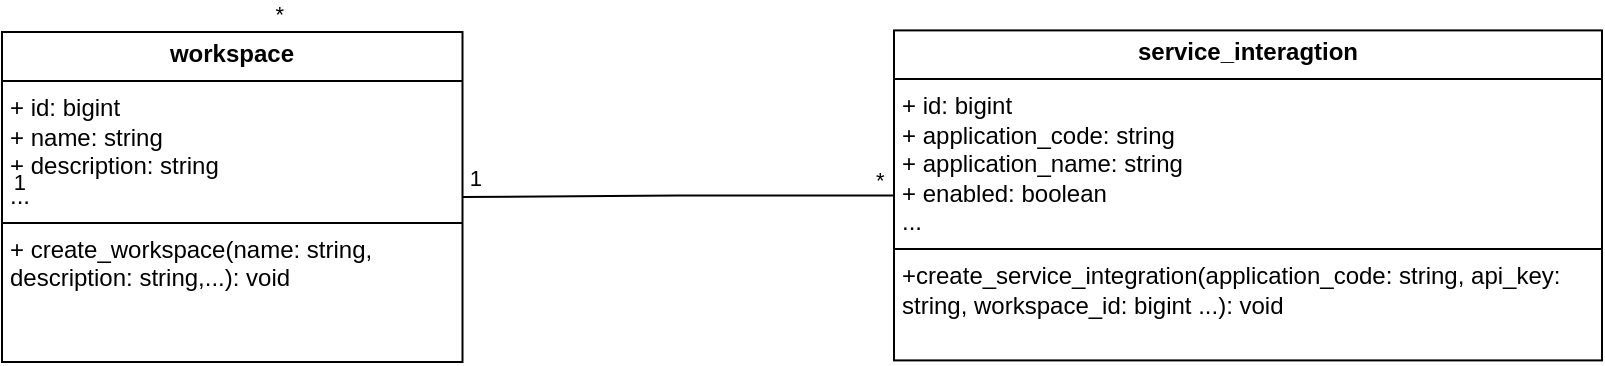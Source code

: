 <mxfile version="26.1.0">
  <diagram name="第 1 页" id="XkgLaHYKLr-8H4xV_Dao">
    <mxGraphModel dx="-112" dy="688" grid="0" gridSize="10" guides="1" tooltips="1" connect="1" arrows="1" fold="1" page="0" pageScale="1" pageWidth="827" pageHeight="1169" math="0" shadow="0">
      <root>
        <mxCell id="0" />
        <mxCell id="1" parent="0" />
        <mxCell id="7sqkxOELv0YCA9iJVdpb-1" value="1" style="resizable=0;align=right;verticalAlign=bottom;labelBackgroundColor=none;fontSize=12;" connectable="0" vertex="1" parent="1">
          <mxGeometry x="1318" y="181" as="geometry" />
        </mxCell>
        <mxCell id="7sqkxOELv0YCA9iJVdpb-2" value="*" style="edgeLabel;html=1;align=center;verticalAlign=middle;resizable=0;points=[];" vertex="1" connectable="0" parent="1">
          <mxGeometry x="1332" y="187" as="geometry" />
        </mxCell>
        <mxCell id="7sqkxOELv0YCA9iJVdpb-3" value="&lt;p style=&quot;margin:0px;margin-top:4px;text-align:center;&quot;&gt;&lt;b&gt;workspace&lt;/b&gt;&lt;/p&gt;&lt;hr size=&quot;1&quot; style=&quot;border-style:solid;&quot;&gt;&lt;p style=&quot;margin:0px;margin-left:4px;&quot;&gt;&lt;span style=&quot;background-color: transparent; color: light-dark(rgb(0, 0, 0), rgb(255, 255, 255));&quot;&gt;+ id: bigint&lt;/span&gt;&lt;/p&gt;&lt;p style=&quot;margin:0px;margin-left:4px;&quot;&gt;+ name: string&lt;/p&gt;&lt;p style=&quot;margin:0px;margin-left:4px;&quot;&gt;+ description: string&lt;/p&gt;&lt;p style=&quot;margin:0px;margin-left:4px;&quot;&gt;...&lt;/p&gt;&lt;hr size=&quot;1&quot; style=&quot;border-style:solid;&quot;&gt;&lt;p style=&quot;margin:0px;margin-left:4px;&quot;&gt;&lt;span style=&quot;background-color: transparent; color: light-dark(rgb(0, 0, 0), rgb(255, 255, 255));&quot;&gt;+ create_workspace(name: string, description: string,...): void&lt;/span&gt;&lt;/p&gt;" style="verticalAlign=top;align=left;overflow=fill;html=1;whiteSpace=wrap;" vertex="1" parent="1">
          <mxGeometry x="1246" y="60" width="230.25" height="165" as="geometry" />
        </mxCell>
        <mxCell id="7sqkxOELv0YCA9iJVdpb-4" value="*" style="edgeLabel;resizable=0;html=1;align=right;verticalAlign=bottom;" connectable="0" vertex="1" parent="1">
          <mxGeometry x="1387.125" y="59.2" as="geometry" />
        </mxCell>
        <mxCell id="7sqkxOELv0YCA9iJVdpb-5" value="1" style="edgeLabel;resizable=0;html=1;align=right;verticalAlign=bottom;" connectable="0" vertex="1" parent="1">
          <mxGeometry x="1258.84" y="143.5" as="geometry" />
        </mxCell>
        <mxCell id="7sqkxOELv0YCA9iJVdpb-7" value="&lt;p style=&quot;margin:0px;margin-top:4px;text-align:center;&quot;&gt;&lt;b&gt;service_interagtion&lt;/b&gt;&lt;/p&gt;&lt;hr size=&quot;1&quot; style=&quot;border-style:solid;&quot;&gt;&lt;p style=&quot;margin:0px;margin-left:4px;&quot;&gt;&lt;span style=&quot;background-color: transparent; color: light-dark(rgb(0, 0, 0), rgb(255, 255, 255));&quot;&gt;+ id: bigint&lt;/span&gt;&lt;/p&gt;&lt;p style=&quot;margin:0px;margin-left:4px;&quot;&gt;+ application_code: string&lt;/p&gt;&lt;p style=&quot;margin:0px;margin-left:4px;&quot;&gt;+ application_name: string&lt;/p&gt;&lt;p style=&quot;margin:0px;margin-left:4px;&quot;&gt;+ enabled: boolean&lt;/p&gt;&lt;p style=&quot;margin:0px;margin-left:4px;&quot;&gt;...&lt;/p&gt;&lt;hr size=&quot;1&quot; style=&quot;border-style:solid;&quot;&gt;&lt;p style=&quot;margin:0px;margin-left:4px;&quot;&gt;+&lt;span style=&quot;background-color: transparent;&quot;&gt;create_service_integration(&lt;/span&gt;application_code&lt;span style=&quot;background-color: transparent;&quot;&gt;: string, api_key: string, workspace_id: bigint ...): void&lt;/span&gt;&lt;/p&gt;" style="verticalAlign=top;align=left;overflow=fill;html=1;whiteSpace=wrap;" vertex="1" parent="1">
          <mxGeometry x="1692" y="59.2" width="354" height="165" as="geometry" />
        </mxCell>
        <mxCell id="7sqkxOELv0YCA9iJVdpb-9" value="" style="endArrow=none;html=1;edgeStyle=orthogonalEdgeStyle;rounded=0;exitX=0;exitY=0.5;exitDx=0;exitDy=0;entryX=1;entryY=0.5;entryDx=0;entryDy=0;" edge="1" parent="1" source="7sqkxOELv0YCA9iJVdpb-7" target="7sqkxOELv0YCA9iJVdpb-3">
          <mxGeometry relative="1" as="geometry">
            <mxPoint x="1377" y="-51" as="sourcePoint" />
            <mxPoint x="1377" y="60" as="targetPoint" />
          </mxGeometry>
        </mxCell>
        <mxCell id="7sqkxOELv0YCA9iJVdpb-10" value="*" style="edgeLabel;resizable=0;html=1;align=left;verticalAlign=bottom;" connectable="0" vertex="1" parent="7sqkxOELv0YCA9iJVdpb-9">
          <mxGeometry x="-1" relative="1" as="geometry">
            <mxPoint x="-11" y="1" as="offset" />
          </mxGeometry>
        </mxCell>
        <mxCell id="7sqkxOELv0YCA9iJVdpb-11" value="1" style="edgeLabel;resizable=0;html=1;align=right;verticalAlign=bottom;" connectable="0" vertex="1" parent="7sqkxOELv0YCA9iJVdpb-9">
          <mxGeometry x="1" relative="1" as="geometry">
            <mxPoint x="10" y="-1" as="offset" />
          </mxGeometry>
        </mxCell>
      </root>
    </mxGraphModel>
  </diagram>
</mxfile>
